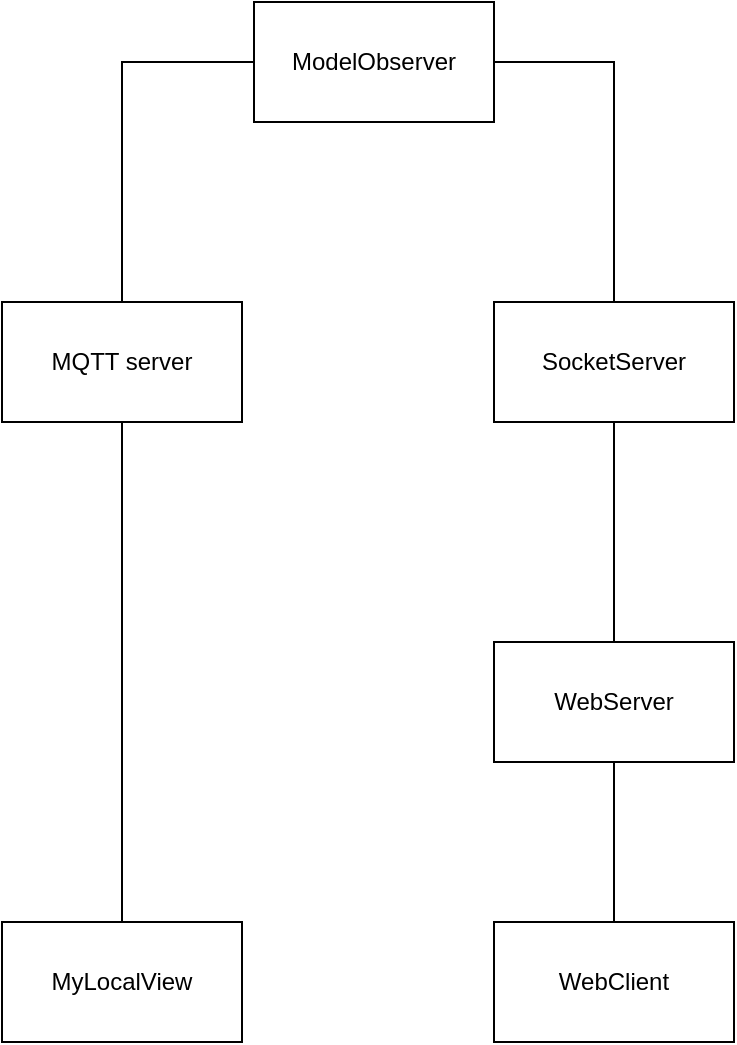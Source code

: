 <mxfile version="22.0.4" type="github">
  <diagram name="Pagina-1" id="pLeTV3SMVm0aGeCwJbRF">
    <mxGraphModel dx="954" dy="647" grid="1" gridSize="10" guides="1" tooltips="1" connect="1" arrows="1" fold="1" page="1" pageScale="1" pageWidth="827" pageHeight="1169" math="0" shadow="0">
      <root>
        <mxCell id="0" />
        <mxCell id="1" parent="0" />
        <mxCell id="meqrrQlGFIaKkIZIDLAq-1" value="WebServer" style="rounded=0;whiteSpace=wrap;html=1;" parent="1" vertex="1">
          <mxGeometry x="477" y="350" width="120" height="60" as="geometry" />
        </mxCell>
        <mxCell id="meqrrQlGFIaKkIZIDLAq-6" style="edgeStyle=orthogonalEdgeStyle;rounded=0;orthogonalLoop=1;jettySize=auto;html=1;exitX=0.5;exitY=1;exitDx=0;exitDy=0;endArrow=none;endFill=0;entryX=0.5;entryY=0;entryDx=0;entryDy=0;" parent="1" source="meqrrQlGFIaKkIZIDLAq-2" target="meqrrQlGFIaKkIZIDLAq-1" edge="1">
          <mxGeometry relative="1" as="geometry">
            <mxPoint x="517" y="340" as="targetPoint" />
          </mxGeometry>
        </mxCell>
        <mxCell id="meqrrQlGFIaKkIZIDLAq-2" value="SocketServer" style="rounded=0;whiteSpace=wrap;html=1;" parent="1" vertex="1">
          <mxGeometry x="477" y="180" width="120" height="60" as="geometry" />
        </mxCell>
        <mxCell id="meqrrQlGFIaKkIZIDLAq-8" style="edgeStyle=orthogonalEdgeStyle;rounded=0;orthogonalLoop=1;jettySize=auto;html=1;exitX=0.5;exitY=1;exitDx=0;exitDy=0;entryX=0.5;entryY=0;entryDx=0;entryDy=0;endArrow=none;endFill=0;" parent="1" source="meqrrQlGFIaKkIZIDLAq-3" target="EDHjUQZg-11vU3VLEDfD-2" edge="1">
          <mxGeometry relative="1" as="geometry">
            <mxPoint x="291" y="470" as="targetPoint" />
          </mxGeometry>
        </mxCell>
        <mxCell id="meqrrQlGFIaKkIZIDLAq-3" value="MQTT server" style="rounded=0;whiteSpace=wrap;html=1;" parent="1" vertex="1">
          <mxGeometry x="231" y="180" width="120" height="60" as="geometry" />
        </mxCell>
        <mxCell id="meqrrQlGFIaKkIZIDLAq-5" style="edgeStyle=orthogonalEdgeStyle;rounded=0;orthogonalLoop=1;jettySize=auto;html=1;endArrow=none;endFill=0;entryX=0.5;entryY=1;entryDx=0;entryDy=0;exitX=0.5;exitY=0;exitDx=0;exitDy=0;" parent="1" source="EDHjUQZg-11vU3VLEDfD-3" target="meqrrQlGFIaKkIZIDLAq-1" edge="1">
          <mxGeometry relative="1" as="geometry">
            <mxPoint x="537" y="470" as="sourcePoint" />
          </mxGeometry>
        </mxCell>
        <mxCell id="meqrrQlGFIaKkIZIDLAq-11" style="edgeStyle=orthogonalEdgeStyle;rounded=0;orthogonalLoop=1;jettySize=auto;html=1;exitX=0;exitY=0.5;exitDx=0;exitDy=0;entryX=0.5;entryY=0;entryDx=0;entryDy=0;endArrow=none;endFill=0;" parent="1" source="meqrrQlGFIaKkIZIDLAq-10" target="meqrrQlGFIaKkIZIDLAq-3" edge="1">
          <mxGeometry relative="1" as="geometry" />
        </mxCell>
        <mxCell id="meqrrQlGFIaKkIZIDLAq-12" style="edgeStyle=orthogonalEdgeStyle;rounded=0;orthogonalLoop=1;jettySize=auto;html=1;exitX=1;exitY=0.5;exitDx=0;exitDy=0;entryX=0.5;entryY=0;entryDx=0;entryDy=0;endArrow=none;endFill=0;" parent="1" source="meqrrQlGFIaKkIZIDLAq-10" target="meqrrQlGFIaKkIZIDLAq-2" edge="1">
          <mxGeometry relative="1" as="geometry" />
        </mxCell>
        <mxCell id="meqrrQlGFIaKkIZIDLAq-10" value="ModelObserver" style="rounded=0;whiteSpace=wrap;html=1;" parent="1" vertex="1">
          <mxGeometry x="357" y="30" width="120" height="60" as="geometry" />
        </mxCell>
        <mxCell id="EDHjUQZg-11vU3VLEDfD-2" value="MyLocalView" style="rounded=0;whiteSpace=wrap;html=1;" vertex="1" parent="1">
          <mxGeometry x="231" y="490" width="120" height="60" as="geometry" />
        </mxCell>
        <mxCell id="EDHjUQZg-11vU3VLEDfD-3" value="WebClient" style="rounded=0;whiteSpace=wrap;html=1;" vertex="1" parent="1">
          <mxGeometry x="477" y="490" width="120" height="60" as="geometry" />
        </mxCell>
      </root>
    </mxGraphModel>
  </diagram>
</mxfile>
